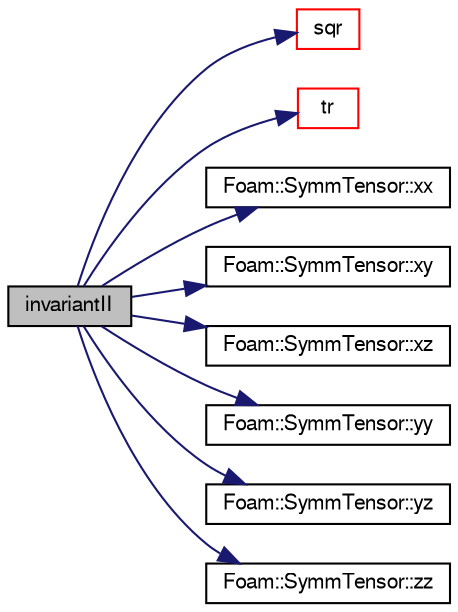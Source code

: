 digraph "invariantII"
{
  bgcolor="transparent";
  edge [fontname="FreeSans",fontsize="10",labelfontname="FreeSans",labelfontsize="10"];
  node [fontname="FreeSans",fontsize="10",shape=record];
  rankdir="LR";
  Node127507 [label="invariantII",height=0.2,width=0.4,color="black", fillcolor="grey75", style="filled", fontcolor="black"];
  Node127507 -> Node127508 [color="midnightblue",fontsize="10",style="solid",fontname="FreeSans"];
  Node127508 [label="sqr",height=0.2,width=0.4,color="red",URL="$a21124.html#a277dc11c581d53826ab5090b08f3b17b"];
  Node127507 -> Node127512 [color="midnightblue",fontsize="10",style="solid",fontname="FreeSans"];
  Node127512 [label="tr",height=0.2,width=0.4,color="red",URL="$a21124.html#a16888f82e1accdb4c88dc9573a1dd02e"];
  Node127507 -> Node127513 [color="midnightblue",fontsize="10",style="solid",fontname="FreeSans"];
  Node127513 [label="Foam::SymmTensor::xx",height=0.2,width=0.4,color="black",URL="$a28270.html#a1b97c7c1ed81b4fb23da8dcb71a8cd2a"];
  Node127507 -> Node127514 [color="midnightblue",fontsize="10",style="solid",fontname="FreeSans"];
  Node127514 [label="Foam::SymmTensor::xy",height=0.2,width=0.4,color="black",URL="$a28270.html#aab470ae2a5eeac8c33a7b6abac6b39b3"];
  Node127507 -> Node127515 [color="midnightblue",fontsize="10",style="solid",fontname="FreeSans"];
  Node127515 [label="Foam::SymmTensor::xz",height=0.2,width=0.4,color="black",URL="$a28270.html#a6c0a9bc605f3cfdfb3307b3dcf136f60"];
  Node127507 -> Node127516 [color="midnightblue",fontsize="10",style="solid",fontname="FreeSans"];
  Node127516 [label="Foam::SymmTensor::yy",height=0.2,width=0.4,color="black",URL="$a28270.html#aba9d77023a5662b9c2d3639d5de555a0"];
  Node127507 -> Node127517 [color="midnightblue",fontsize="10",style="solid",fontname="FreeSans"];
  Node127517 [label="Foam::SymmTensor::yz",height=0.2,width=0.4,color="black",URL="$a28270.html#a4a98b51ba7019e1cfffae8d321a823df"];
  Node127507 -> Node127518 [color="midnightblue",fontsize="10",style="solid",fontname="FreeSans"];
  Node127518 [label="Foam::SymmTensor::zz",height=0.2,width=0.4,color="black",URL="$a28270.html#a831c4848d01bfcc8d717b7ef92f2cd4b"];
}

